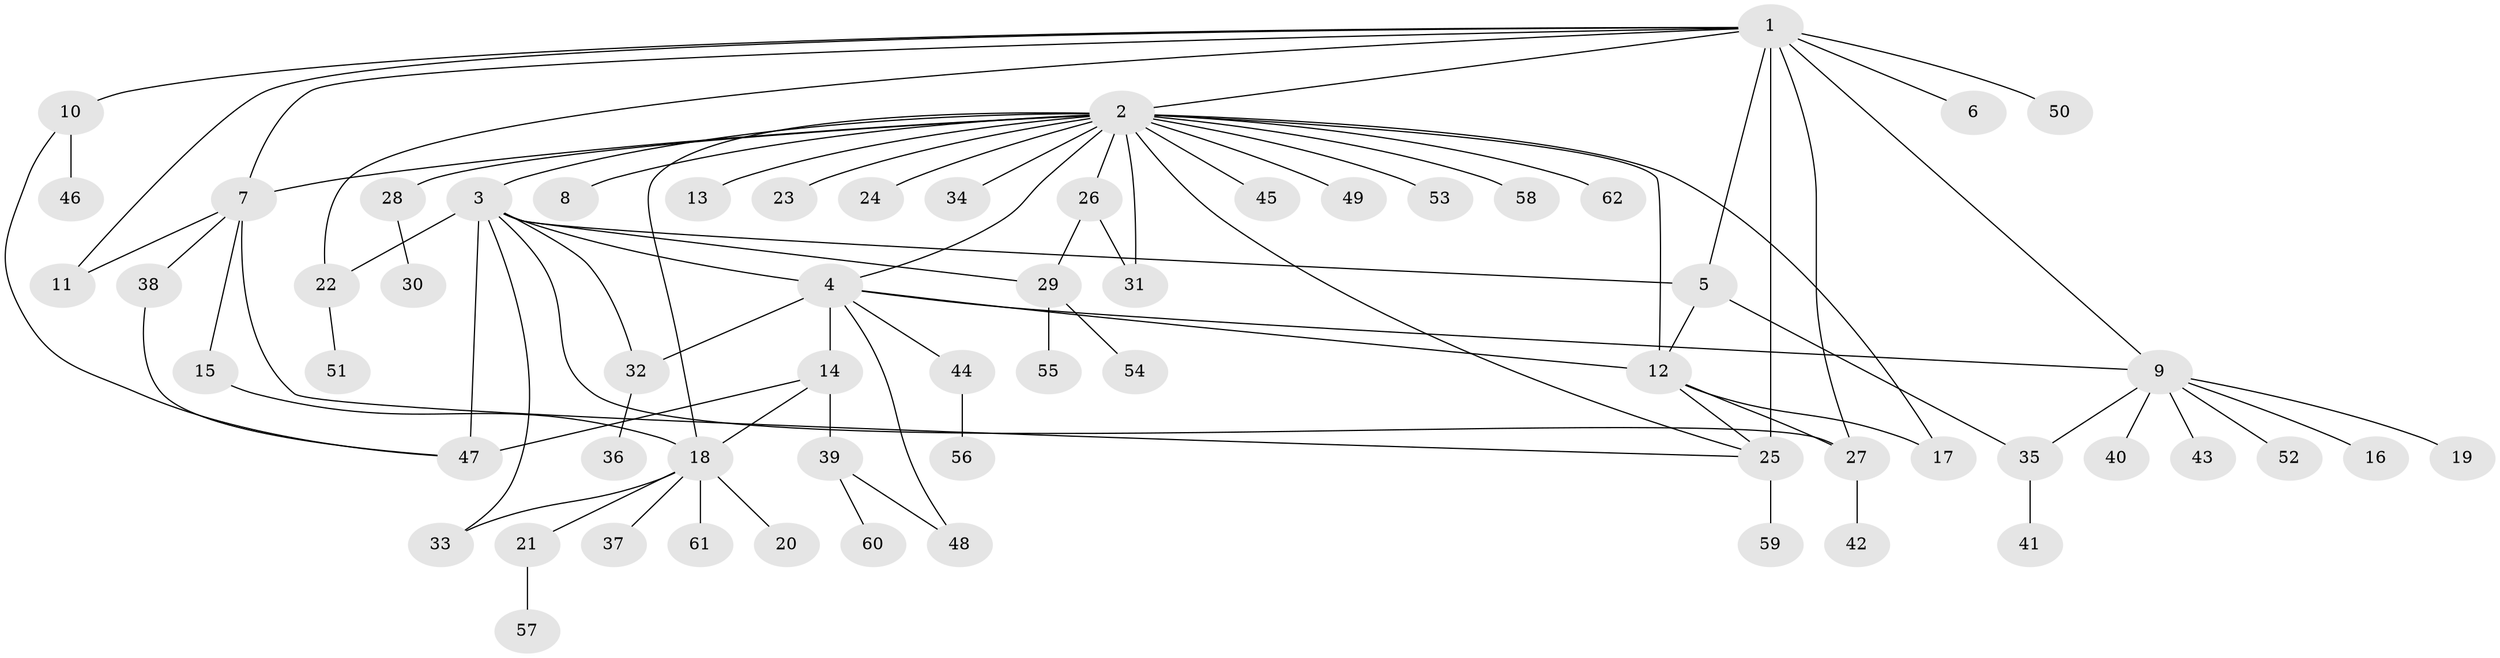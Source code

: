// original degree distribution, {24: 0.016260162601626018, 15: 0.016260162601626018, 5: 0.016260162601626018, 2: 0.2032520325203252, 7: 0.016260162601626018, 9: 0.016260162601626018, 4: 0.04878048780487805, 3: 0.08943089430894309, 1: 0.5772357723577236}
// Generated by graph-tools (version 1.1) at 2025/35/03/09/25 02:35:35]
// undirected, 62 vertices, 86 edges
graph export_dot {
graph [start="1"]
  node [color=gray90,style=filled];
  1;
  2;
  3;
  4;
  5;
  6;
  7;
  8;
  9;
  10;
  11;
  12;
  13;
  14;
  15;
  16;
  17;
  18;
  19;
  20;
  21;
  22;
  23;
  24;
  25;
  26;
  27;
  28;
  29;
  30;
  31;
  32;
  33;
  34;
  35;
  36;
  37;
  38;
  39;
  40;
  41;
  42;
  43;
  44;
  45;
  46;
  47;
  48;
  49;
  50;
  51;
  52;
  53;
  54;
  55;
  56;
  57;
  58;
  59;
  60;
  61;
  62;
  1 -- 2 [weight=1.0];
  1 -- 5 [weight=1.0];
  1 -- 6 [weight=1.0];
  1 -- 7 [weight=1.0];
  1 -- 9 [weight=1.0];
  1 -- 10 [weight=1.0];
  1 -- 11 [weight=1.0];
  1 -- 22 [weight=1.0];
  1 -- 25 [weight=13.0];
  1 -- 27 [weight=1.0];
  1 -- 50 [weight=1.0];
  2 -- 3 [weight=1.0];
  2 -- 4 [weight=1.0];
  2 -- 7 [weight=1.0];
  2 -- 8 [weight=1.0];
  2 -- 12 [weight=1.0];
  2 -- 13 [weight=1.0];
  2 -- 17 [weight=1.0];
  2 -- 18 [weight=1.0];
  2 -- 23 [weight=1.0];
  2 -- 24 [weight=1.0];
  2 -- 25 [weight=2.0];
  2 -- 26 [weight=1.0];
  2 -- 28 [weight=1.0];
  2 -- 31 [weight=1.0];
  2 -- 34 [weight=1.0];
  2 -- 45 [weight=1.0];
  2 -- 49 [weight=1.0];
  2 -- 53 [weight=1.0];
  2 -- 58 [weight=1.0];
  2 -- 62 [weight=1.0];
  3 -- 4 [weight=1.0];
  3 -- 5 [weight=1.0];
  3 -- 22 [weight=1.0];
  3 -- 27 [weight=1.0];
  3 -- 29 [weight=1.0];
  3 -- 32 [weight=1.0];
  3 -- 33 [weight=1.0];
  3 -- 47 [weight=6.0];
  4 -- 9 [weight=1.0];
  4 -- 12 [weight=1.0];
  4 -- 14 [weight=7.0];
  4 -- 32 [weight=1.0];
  4 -- 44 [weight=1.0];
  4 -- 48 [weight=1.0];
  5 -- 12 [weight=1.0];
  5 -- 35 [weight=1.0];
  7 -- 11 [weight=1.0];
  7 -- 15 [weight=1.0];
  7 -- 25 [weight=1.0];
  7 -- 38 [weight=1.0];
  9 -- 16 [weight=1.0];
  9 -- 19 [weight=1.0];
  9 -- 35 [weight=1.0];
  9 -- 40 [weight=1.0];
  9 -- 43 [weight=1.0];
  9 -- 52 [weight=1.0];
  10 -- 46 [weight=1.0];
  10 -- 47 [weight=1.0];
  12 -- 17 [weight=1.0];
  12 -- 25 [weight=1.0];
  12 -- 27 [weight=1.0];
  14 -- 18 [weight=1.0];
  14 -- 39 [weight=1.0];
  14 -- 47 [weight=1.0];
  15 -- 18 [weight=1.0];
  18 -- 20 [weight=1.0];
  18 -- 21 [weight=1.0];
  18 -- 33 [weight=1.0];
  18 -- 37 [weight=1.0];
  18 -- 61 [weight=1.0];
  21 -- 57 [weight=1.0];
  22 -- 51 [weight=1.0];
  25 -- 59 [weight=1.0];
  26 -- 29 [weight=1.0];
  26 -- 31 [weight=1.0];
  27 -- 42 [weight=2.0];
  28 -- 30 [weight=1.0];
  29 -- 54 [weight=1.0];
  29 -- 55 [weight=1.0];
  32 -- 36 [weight=1.0];
  35 -- 41 [weight=3.0];
  38 -- 47 [weight=1.0];
  39 -- 48 [weight=1.0];
  39 -- 60 [weight=1.0];
  44 -- 56 [weight=1.0];
}
